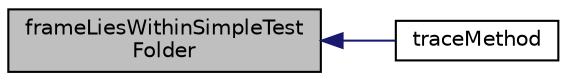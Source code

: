 digraph "frameLiesWithinSimpleTestFolder"
{
  edge [fontname="Helvetica",fontsize="10",labelfontname="Helvetica",labelfontsize="10"];
  node [fontname="Helvetica",fontsize="10",shape=record];
  rankdir="LR";
  Node1 [label="frameLiesWithinSimpleTest\lFolder",height=0.2,width=0.4,color="black", fillcolor="grey75", style="filled" fontcolor="black"];
  Node1 -> Node2 [dir="back",color="midnightblue",fontsize="10",style="solid",fontname="Helvetica"];
  Node2 [label="traceMethod",height=0.2,width=0.4,color="black", fillcolor="white", style="filled",URL="$class_simple_stack_trace.html#a29037a5453b982b38bd6464dbd0b71a3"];
}
